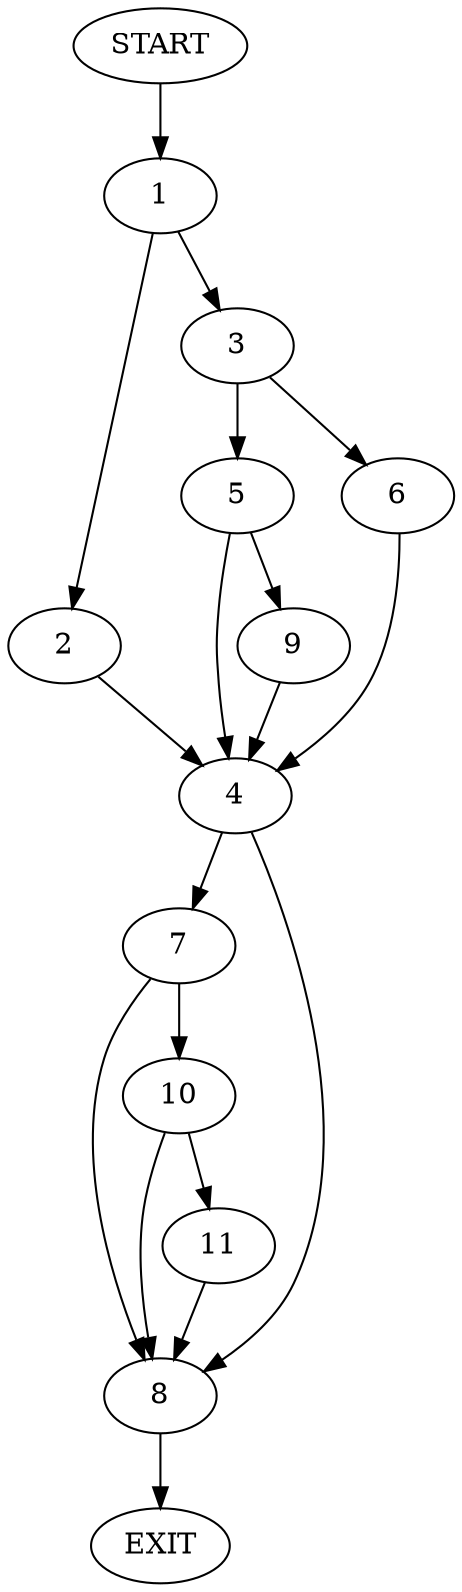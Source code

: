 digraph {
0 [label="START"]
12 [label="EXIT"]
0 -> 1
1 -> 2
1 -> 3
2 -> 4
3 -> 5
3 -> 6
4 -> 7
4 -> 8
5 -> 4
5 -> 9
6 -> 4
9 -> 4
8 -> 12
7 -> 10
7 -> 8
10 -> 8
10 -> 11
11 -> 8
}
